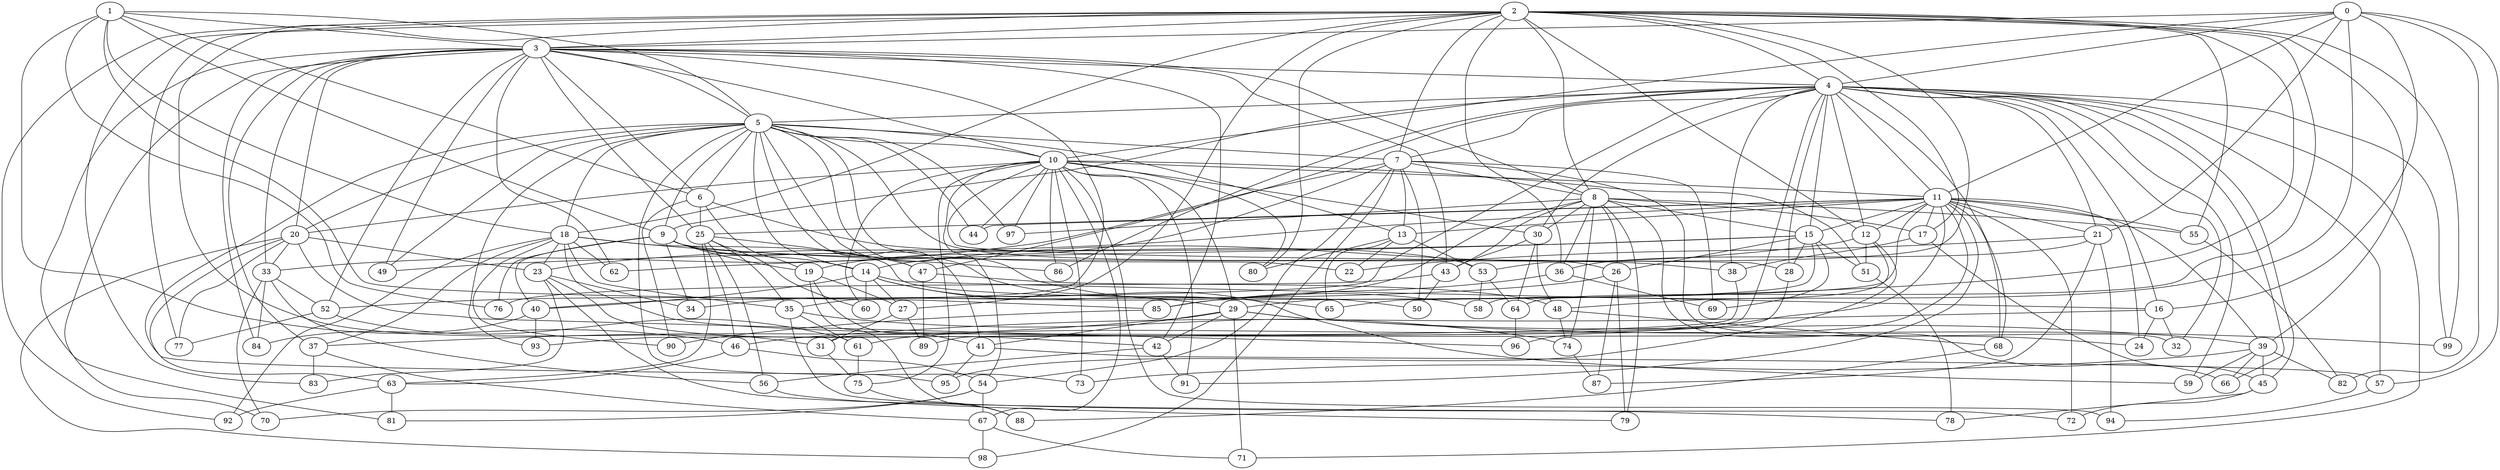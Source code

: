 strict graph "barabasi_albert_graph(100,3)" {
0;
1;
2;
3;
4;
5;
6;
7;
8;
9;
10;
11;
12;
13;
14;
15;
16;
17;
18;
19;
20;
21;
22;
23;
24;
25;
26;
27;
28;
29;
30;
31;
32;
33;
34;
35;
36;
37;
38;
39;
40;
41;
42;
43;
44;
45;
46;
47;
48;
49;
50;
51;
52;
53;
54;
55;
56;
57;
58;
59;
60;
61;
62;
63;
64;
65;
66;
67;
68;
69;
70;
71;
72;
73;
74;
75;
76;
77;
78;
79;
80;
81;
82;
83;
84;
85;
86;
87;
88;
89;
90;
91;
92;
93;
94;
95;
96;
97;
98;
99;
0 -- 48  [is_available=True, prob="0.0669758915334"];
0 -- 3  [is_available=True, prob="0.243045318407"];
0 -- 4  [is_available=True, prob="1.0"];
0 -- 10  [is_available=True, prob="0.382414179084"];
0 -- 11  [is_available=True, prob="1.0"];
0 -- 16  [is_available=True, prob="1.0"];
0 -- 82  [is_available=True, prob="0.998475436023"];
0 -- 21  [is_available=True, prob="1.0"];
0 -- 57  [is_available=True, prob="0.493574628278"];
1 -- 3  [is_available=True, prob="0.579360058071"];
1 -- 5  [is_available=True, prob="0.902526663721"];
1 -- 6  [is_available=True, prob="0.653929290798"];
1 -- 9  [is_available=True, prob="1.0"];
1 -- 76  [is_available=True, prob="1.0"];
1 -- 46  [is_available=True, prob="0.419994846513"];
1 -- 18  [is_available=True, prob="0.133409526158"];
1 -- 85  [is_available=True, prob="0.865961204138"];
2 -- 64  [is_available=True, prob="1.0"];
2 -- 65  [is_available=True, prob="0.228141116704"];
2 -- 3  [is_available=True, prob="0.257928140748"];
2 -- 4  [is_available=True, prob="1.0"];
2 -- 7  [is_available=True, prob="0.370735041186"];
2 -- 8  [is_available=True, prob="1.0"];
2 -- 39  [is_available=True, prob="0.142074864208"];
2 -- 12  [is_available=True, prob="0.0812679818253"];
2 -- 77  [is_available=True, prob="1.0"];
2 -- 80  [is_available=True, prob="0.412689062455"];
2 -- 17  [is_available=True, prob="1.0"];
2 -- 18  [is_available=True, prob="0.480813827611"];
2 -- 83  [is_available=True, prob="0.209464324933"];
2 -- 53  [is_available=True, prob="0.937782901252"];
2 -- 99  [is_available=True, prob="1.0"];
2 -- 55  [is_available=True, prob="0.803561879455"];
2 -- 36  [is_available=True, prob="0.969507569633"];
2 -- 27  [is_available=True, prob="1.0"];
2 -- 92  [is_available=True, prob="0.749332545099"];
2 -- 31  [is_available=True, prob="1.0"];
3 -- 35  [is_available=True, prob="0.799489095468"];
3 -- 4  [is_available=True, prob="0.336845863105"];
3 -- 5  [is_available=True, prob="0.0905241816986"];
3 -- 6  [is_available=True, prob="0.937849593364"];
3 -- 33  [is_available=True, prob="0.975746135667"];
3 -- 8  [is_available=True, prob="0.0866897227935"];
3 -- 10  [is_available=True, prob="0.59899695312"];
3 -- 43  [is_available=True, prob="1.0"];
3 -- 70  [is_available=True, prob="0.801797539471"];
3 -- 49  [is_available=True, prob="0.16353415572"];
3 -- 20  [is_available=True, prob="0.74546389896"];
3 -- 84  [is_available=True, prob="0.83337245105"];
3 -- 81  [is_available=True, prob="0.345977297975"];
3 -- 25  [is_available=True, prob="1.0"];
3 -- 52  [is_available=True, prob="0.140857124618"];
3 -- 42  [is_available=True, prob="1.0"];
3 -- 62  [is_available=True, prob="0.981273287259"];
3 -- 37  [is_available=True, prob="1.0"];
4 -- 5  [is_available=True, prob="0.890953349582"];
4 -- 7  [is_available=True, prob="0.00159252197493"];
4 -- 9  [is_available=True, prob="0.729422950874"];
4 -- 11  [is_available=True, prob="0.448837342736"];
4 -- 12  [is_available=True, prob="1.0"];
4 -- 15  [is_available=True, prob="0.0995098756057"];
4 -- 16  [is_available=True, prob="0.0358833926726"];
4 -- 21  [is_available=True, prob="1.0"];
4 -- 28  [is_available=True, prob="0.786479939399"];
4 -- 30  [is_available=True, prob="0.592772163928"];
4 -- 31  [is_available=True, prob="1.0"];
4 -- 32  [is_available=True, prob="1.0"];
4 -- 38  [is_available=True, prob="0.450487288128"];
4 -- 40  [is_available=True, prob="0.924797948079"];
4 -- 45  [is_available=True, prob="1.0"];
4 -- 47  [is_available=True, prob="0.533513829282"];
4 -- 57  [is_available=True, prob="0.445972477234"];
4 -- 59  [is_available=True, prob="0.30334147027"];
4 -- 66  [is_available=True, prob="0.759168935212"];
4 -- 68  [is_available=True, prob="0.711635836655"];
4 -- 71  [is_available=True, prob="0.284165585227"];
4 -- 86  [is_available=True, prob="0.703945546112"];
4 -- 99  [is_available=True, prob="0.205887759272"];
5 -- 6  [is_available=True, prob="0.0488678572563"];
5 -- 7  [is_available=True, prob="0.441104960057"];
5 -- 9  [is_available=True, prob="0.473157699094"];
5 -- 10  [is_available=True, prob="0.240881809115"];
5 -- 13  [is_available=True, prob="0.65558654221"];
5 -- 14  [is_available=True, prob="0.607668348608"];
5 -- 18  [is_available=True, prob="0.461511066687"];
5 -- 20  [is_available=True, prob="1.0"];
5 -- 22  [is_available=True, prob="0.00188867826175"];
5 -- 26  [is_available=True, prob="1.0"];
5 -- 41  [is_available=True, prob="0.0266539024316"];
5 -- 44  [is_available=True, prob="0.731777366914"];
5 -- 49  [is_available=True, prob="0.858008772248"];
5 -- 58  [is_available=True, prob="1.0"];
5 -- 59  [is_available=True, prob="0.455330076659"];
5 -- 73  [is_available=True, prob="0.797492814707"];
5 -- 93  [is_available=True, prob="1.0"];
5 -- 95  [is_available=True, prob="0.00114289153317"];
5 -- 97  [is_available=True, prob="0.348990966135"];
6 -- 19  [is_available=True, prob="0.281064189755"];
6 -- 53  [is_available=True, prob="0.756777950238"];
6 -- 25  [is_available=True, prob="0.166757965353"];
6 -- 90  [is_available=True, prob="0.979137054185"];
7 -- 32  [is_available=True, prob="0.169563835464"];
7 -- 33  [is_available=True, prob="1.0"];
7 -- 8  [is_available=True, prob="0.832330485002"];
7 -- 13  [is_available=True, prob="0.194163203154"];
7 -- 50  [is_available=True, prob="0.58223095405"];
7 -- 19  [is_available=True, prob="1.0"];
7 -- 54  [is_available=True, prob="0.131720009082"];
7 -- 98  [is_available=True, prob="1.0"];
7 -- 69  [is_available=True, prob="0.608374240569"];
8 -- 97  [is_available=True, prob="0.575446927044"];
8 -- 36  [is_available=True, prob="0.530198479303"];
8 -- 74  [is_available=True, prob="0.277711485983"];
8 -- 43  [is_available=True, prob="1.0"];
8 -- 34  [is_available=True, prob="0.759535074986"];
8 -- 15  [is_available=True, prob="1.0"];
8 -- 17  [is_available=True, prob="0.165423432938"];
8 -- 66  [is_available=True, prob="0.138771172079"];
8 -- 55  [is_available=True, prob="0.654374602833"];
8 -- 26  [is_available=True, prob="1.0"];
8 -- 79  [is_available=True, prob="0.267560576357"];
8 -- 30  [is_available=True, prob="0.527515290874"];
9 -- 34  [is_available=True, prob="0.56608344079"];
9 -- 38  [is_available=True, prob="1.0"];
9 -- 40  [is_available=True, prob="1.0"];
9 -- 76  [is_available=True, prob="0.131942954594"];
9 -- 14  [is_available=True, prob="0.680015565066"];
9 -- 47  [is_available=True, prob="0.0947052718069"];
9 -- 19  [is_available=True, prob="1.0"];
10 -- 97  [is_available=True, prob="0.064129628914"];
10 -- 67  [is_available=True, prob="1.0"];
10 -- 60  [is_available=True, prob="0.439204278154"];
10 -- 11  [is_available=True, prob="1.0"];
10 -- 44  [is_available=True, prob="0.662286435747"];
10 -- 86  [is_available=True, prob="0.271163070329"];
10 -- 80  [is_available=True, prob="1.0"];
10 -- 75  [is_available=True, prob="0.710776792315"];
10 -- 51  [is_available=True, prob="0.512920226823"];
10 -- 20  [is_available=True, prob="1.0"];
10 -- 94  [is_available=True, prob="0.0263986665293"];
10 -- 54  [is_available=True, prob="0.42898466706"];
10 -- 73  [is_available=True, prob="0.219092628026"];
10 -- 91  [is_available=True, prob="1.0"];
10 -- 28  [is_available=True, prob="0.866256492545"];
10 -- 29  [is_available=True, prob="1.0"];
10 -- 30  [is_available=True, prob="1.0"];
11 -- 68  [is_available=True, prob="1.0"];
11 -- 61  [is_available=True, prob="0.297158675581"];
11 -- 39  [is_available=True, prob="1.0"];
11 -- 72  [is_available=True, prob="0.875719056198"];
11 -- 44  [is_available=True, prob="1.0"];
11 -- 55  [is_available=True, prob="1.0"];
11 -- 12  [is_available=True, prob="0.730489288693"];
11 -- 13  [is_available=True, prob="0.458336198621"];
11 -- 96  [is_available=True, prob="0.678311937056"];
11 -- 15  [is_available=True, prob="0.543602986164"];
11 -- 17  [is_available=True, prob="0.673113269843"];
11 -- 21  [is_available=True, prob="0.0526236778512"];
11 -- 23  [is_available=True, prob="0.269922690609"];
11 -- 24  [is_available=True, prob="0.957102185027"];
11 -- 25  [is_available=True, prob="0.837086945849"];
11 -- 91  [is_available=True, prob="0.39391405964"];
11 -- 29  [is_available=True, prob="1.0"];
12 -- 14  [is_available=True, prob="0.972036553668"];
12 -- 51  [is_available=True, prob="0.286909932773"];
12 -- 58  [is_available=True, prob="0.577343198915"];
12 -- 95  [is_available=True, prob="0.530507577166"];
13 -- 65  [is_available=True, prob="0.746961702314"];
13 -- 80  [is_available=True, prob="1.0"];
13 -- 53  [is_available=True, prob="1.0"];
13 -- 22  [is_available=True, prob="0.633395037978"];
14 -- 65  [is_available=True, prob="1.0"];
14 -- 40  [is_available=True, prob="0.4062202962"];
14 -- 16  [is_available=True, prob="0.720618346526"];
14 -- 27  [is_available=True, prob="1.0"];
14 -- 60  [is_available=True, prob="0.267003925142"];
14 -- 29  [is_available=True, prob="0.761043257491"];
15 -- 69  [is_available=True, prob="1.0"];
15 -- 49  [is_available=True, prob="0.455542204319"];
15 -- 51  [is_available=True, prob="0.586473425016"];
15 -- 85  [is_available=True, prob="0.113468135899"];
15 -- 26  [is_available=True, prob="1.0"];
15 -- 28  [is_available=True, prob="0.0124558916387"];
15 -- 62  [is_available=True, prob="0.565813929039"];
16 -- 32  [is_available=True, prob="0.994242331877"];
16 -- 46  [is_available=True, prob="1.0"];
16 -- 24  [is_available=True, prob="0.891595237221"];
17 -- 45  [is_available=True, prob="0.571085421316"];
17 -- 38  [is_available=True, prob="0.991451184833"];
18 -- 35  [is_available=True, prob="1.0"];
18 -- 50  [is_available=True, prob="0.897089174996"];
18 -- 86  [is_available=True, prob="0.797425380301"];
18 -- 23  [is_available=True, prob="1.0"];
18 -- 24  [is_available=True, prob="1.0"];
18 -- 90  [is_available=True, prob="0.142977992821"];
18 -- 92  [is_available=True, prob="0.454762999092"];
18 -- 62  [is_available=True, prob="0.298825296755"];
18 -- 37  [is_available=True, prob="0.652821626266"];
19 -- 41  [is_available=True, prob="0.272898675461"];
19 -- 88  [is_available=True, prob="0.310136223846"];
19 -- 27  [is_available=True, prob="0.787477104605"];
20 -- 96  [is_available=True, prob="1.0"];
20 -- 33  [is_available=True, prob="0.955189129808"];
20 -- 98  [is_available=True, prob="0.107637924087"];
20 -- 77  [is_available=True, prob="0.944088880355"];
20 -- 23  [is_available=True, prob="0.691941453427"];
20 -- 63  [is_available=True, prob="0.000524607231685"];
21 -- 36  [is_available=True, prob="0.926056243491"];
21 -- 22  [is_available=True, prob="0.67572197985"];
21 -- 87  [is_available=True, prob="1.0"];
21 -- 94  [is_available=True, prob="0.562428490181"];
23 -- 34  [is_available=True, prob="1.0"];
23 -- 42  [is_available=True, prob="0.419764890393"];
23 -- 78  [is_available=True, prob="1.0"];
23 -- 83  [is_available=True, prob="0.660011211262"];
25 -- 46  [is_available=True, prob="0.998544372078"];
25 -- 47  [is_available=True, prob="0.955108939162"];
25 -- 35  [is_available=True, prob="0.323514022728"];
25 -- 56  [is_available=True, prob="1.0"];
25 -- 60  [is_available=True, prob="1.0"];
25 -- 63  [is_available=True, prob="0.339810065205"];
26 -- 79  [is_available=True, prob="0.0593901899628"];
26 -- 52  [is_available=True, prob="1.0"];
26 -- 87  [is_available=True, prob="1.0"];
27 -- 89  [is_available=True, prob="0.409178721371"];
27 -- 31  [is_available=True, prob="0.489617130447"];
28 -- 89  [is_available=True, prob="1.0"];
29 -- 99  [is_available=True, prob="0.0125311214709"];
29 -- 37  [is_available=True, prob="0.931915335234"];
29 -- 39  [is_available=True, prob="0.111709077923"];
29 -- 41  [is_available=True, prob="0.949301420619"];
29 -- 71  [is_available=True, prob="1.0"];
29 -- 42  [is_available=True, prob="0.469561429015"];
30 -- 64  [is_available=True, prob="1.0"];
30 -- 43  [is_available=True, prob="0.990990860669"];
30 -- 48  [is_available=True, prob="0.64855232317"];
31 -- 75  [is_available=True, prob="0.314827578683"];
33 -- 84  [is_available=True, prob="0.379273674908"];
33 -- 70  [is_available=True, prob="1.0"];
33 -- 52  [is_available=True, prob="0.437498854359"];
33 -- 56  [is_available=True, prob="0.689546912885"];
35 -- 72  [is_available=True, prob="0.701432761694"];
35 -- 74  [is_available=True, prob="0.322347552492"];
35 -- 61  [is_available=True, prob="0.162976626777"];
36 -- 85  [is_available=True, prob="0.332419427698"];
36 -- 69  [is_available=True, prob="0.712998639071"];
37 -- 67  [is_available=True, prob="0.134651897747"];
37 -- 83  [is_available=True, prob="0.906476069146"];
38 -- 93  [is_available=True, prob="0.783364432749"];
39 -- 73  [is_available=True, prob="1.0"];
39 -- 66  [is_available=True, prob="0.880884523012"];
39 -- 45  [is_available=True, prob="0.0449457866203"];
39 -- 82  [is_available=True, prob="0.714109541817"];
39 -- 59  [is_available=True, prob="1.0"];
40 -- 84  [is_available=True, prob="1.0"];
40 -- 93  [is_available=True, prob="0.104186622904"];
41 -- 57  [is_available=True, prob="1.0"];
41 -- 95  [is_available=True, prob="1.0"];
42 -- 56  [is_available=True, prob="1.0"];
42 -- 91  [is_available=True, prob="0.78318710978"];
43 -- 50  [is_available=True, prob="0.11232531942"];
43 -- 76  [is_available=True, prob="0.334969856335"];
45 -- 72  [is_available=True, prob="1.0"];
45 -- 78  [is_available=True, prob="0.929784636874"];
46 -- 63  [is_available=True, prob="1.0"];
46 -- 54  [is_available=True, prob="0.598436968228"];
47 -- 48  [is_available=True, prob="0.211447675647"];
47 -- 89  [is_available=True, prob="0.759245627987"];
48 -- 74  [is_available=True, prob="1.0"];
48 -- 68  [is_available=True, prob="0.955203146562"];
51 -- 78  [is_available=True, prob="1.0"];
52 -- 61  [is_available=True, prob="0.422762060365"];
52 -- 77  [is_available=True, prob="0.490270555105"];
53 -- 64  [is_available=True, prob="0.831525872946"];
53 -- 58  [is_available=True, prob="0.823966158443"];
54 -- 67  [is_available=True, prob="0.421619175701"];
54 -- 70  [is_available=True, prob="0.197194606564"];
54 -- 81  [is_available=True, prob="1.0"];
55 -- 82  [is_available=True, prob="0.452316588943"];
56 -- 79  [is_available=True, prob="0.700848032825"];
57 -- 94  [is_available=True, prob="0.481480014092"];
61 -- 75  [is_available=True, prob="1.0"];
63 -- 92  [is_available=True, prob="0.629335214076"];
63 -- 81  [is_available=True, prob="0.584202527428"];
64 -- 96  [is_available=True, prob="0.925330412184"];
67 -- 98  [is_available=True, prob="1.0"];
67 -- 71  [is_available=True, prob="0.833418447638"];
68 -- 88  [is_available=True, prob="0.79025136487"];
74 -- 87  [is_available=True, prob="0.362033848417"];
75 -- 88  [is_available=True, prob="0.100728767074"];
85 -- 90  [is_available=True, prob="1.0"];
}
